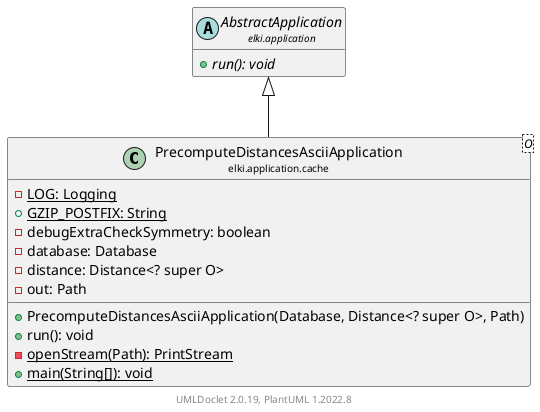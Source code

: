 @startuml
    remove .*\.(Instance|Par|Parameterizer|Factory)$
    set namespaceSeparator none
    hide empty fields
    hide empty methods

    class "<size:14>PrecomputeDistancesAsciiApplication\n<size:10>elki.application.cache" as elki.application.cache.PrecomputeDistancesAsciiApplication<O> [[PrecomputeDistancesAsciiApplication.html]] {
        {static} -LOG: Logging
        {static} +GZIP_POSTFIX: String
        -debugExtraCheckSymmetry: boolean
        -database: Database
        -distance: Distance<? super O>
        -out: Path
        +PrecomputeDistancesAsciiApplication(Database, Distance<? super O>, Path)
        +run(): void
        {static} -openStream(Path): PrintStream
        {static} +main(String[]): void
    }

    abstract class "<size:14>AbstractApplication\n<size:10>elki.application" as elki.application.AbstractApplication [[../AbstractApplication.html]] {
        {abstract} +run(): void
    }
    class "<size:14>PrecomputeDistancesAsciiApplication.Par\n<size:10>elki.application.cache" as elki.application.cache.PrecomputeDistancesAsciiApplication.Par<O> [[PrecomputeDistancesAsciiApplication.Par.html]]

    elki.application.AbstractApplication <|-- elki.application.cache.PrecomputeDistancesAsciiApplication
    elki.application.cache.PrecomputeDistancesAsciiApplication +-- elki.application.cache.PrecomputeDistancesAsciiApplication.Par

    center footer UMLDoclet 2.0.19, PlantUML 1.2022.8
@enduml
